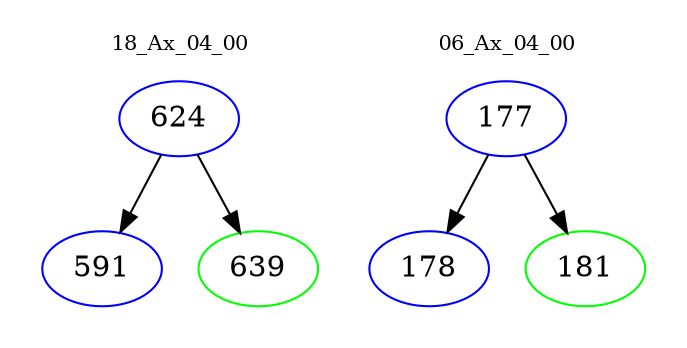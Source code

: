 digraph{
subgraph cluster_0 {
color = white
label = "18_Ax_04_00";
fontsize=10;
T0_624 [label="624", color="blue"]
T0_624 -> T0_591 [color="black"]
T0_591 [label="591", color="blue"]
T0_624 -> T0_639 [color="black"]
T0_639 [label="639", color="green"]
}
subgraph cluster_1 {
color = white
label = "06_Ax_04_00";
fontsize=10;
T1_177 [label="177", color="blue"]
T1_177 -> T1_178 [color="black"]
T1_178 [label="178", color="blue"]
T1_177 -> T1_181 [color="black"]
T1_181 [label="181", color="green"]
}
}
